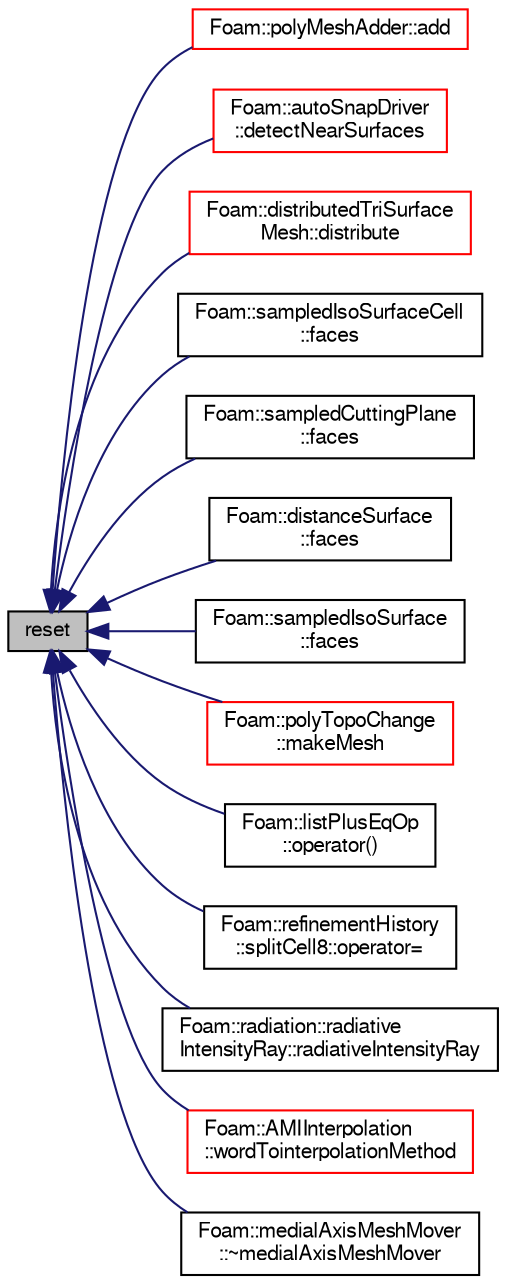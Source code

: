 digraph "reset"
{
  bgcolor="transparent";
  edge [fontname="FreeSans",fontsize="10",labelfontname="FreeSans",labelfontsize="10"];
  node [fontname="FreeSans",fontsize="10",shape=record];
  rankdir="LR";
  Node70 [label="reset",height=0.2,width=0.4,color="black", fillcolor="grey75", style="filled", fontcolor="black"];
  Node70 -> Node71 [dir="back",color="midnightblue",fontsize="10",style="solid",fontname="FreeSans"];
  Node71 [label="Foam::polyMeshAdder::add",height=0.2,width=0.4,color="red",URL="$a21594.html#a24c9d73a4265ffdfd8fd7fc1c73a1cdc",tooltip="Add two polyMeshes. Returns new polyMesh and map construct. "];
  Node70 -> Node83 [dir="back",color="midnightblue",fontsize="10",style="solid",fontname="FreeSans"];
  Node83 [label="Foam::autoSnapDriver\l::detectNearSurfaces",height=0.2,width=0.4,color="red",URL="$a24622.html#a03198aa35e22c16271a36768040a8c11",tooltip="Per patch point override displacement if in gap situation. "];
  Node70 -> Node90 [dir="back",color="midnightblue",fontsize="10",style="solid",fontname="FreeSans"];
  Node90 [label="Foam::distributedTriSurface\lMesh::distribute",height=0.2,width=0.4,color="red",URL="$a28642.html#a30b981a389a43e4853d4dec45e4e5edb",tooltip="Set bounds of surface. Bounds currently set as list of. "];
  Node70 -> Node100 [dir="back",color="midnightblue",fontsize="10",style="solid",fontname="FreeSans"];
  Node100 [label="Foam::sampledIsoSurfaceCell\l::faces",height=0.2,width=0.4,color="black",URL="$a29358.html#aa868d7b4e3ea469f782b898b8982c8af",tooltip="Faces of surface. "];
  Node70 -> Node101 [dir="back",color="midnightblue",fontsize="10",style="solid",fontname="FreeSans"];
  Node101 [label="Foam::sampledCuttingPlane\l::faces",height=0.2,width=0.4,color="black",URL="$a29362.html#aa868d7b4e3ea469f782b898b8982c8af",tooltip="Faces of surface. "];
  Node70 -> Node102 [dir="back",color="midnightblue",fontsize="10",style="solid",fontname="FreeSans"];
  Node102 [label="Foam::distanceSurface\l::faces",height=0.2,width=0.4,color="black",URL="$a29342.html#aa868d7b4e3ea469f782b898b8982c8af",tooltip="Faces of surface. "];
  Node70 -> Node103 [dir="back",color="midnightblue",fontsize="10",style="solid",fontname="FreeSans"];
  Node103 [label="Foam::sampledIsoSurface\l::faces",height=0.2,width=0.4,color="black",URL="$a29354.html#aa868d7b4e3ea469f782b898b8982c8af",tooltip="Faces of surface. "];
  Node70 -> Node104 [dir="back",color="midnightblue",fontsize="10",style="solid",fontname="FreeSans"];
  Node104 [label="Foam::polyTopoChange\l::makeMesh",height=0.2,width=0.4,color="red",URL="$a21678.html#a53cd346c4116b75d2e9540d07c212149",tooltip="Create new mesh with old mesh patches. "];
  Node70 -> Node214 [dir="back",color="midnightblue",fontsize="10",style="solid",fontname="FreeSans"];
  Node214 [label="Foam::listPlusEqOp\l::operator()",height=0.2,width=0.4,color="black",URL="$a24626.html#a2bca5855a51bffee2f0fe2aacc4aba10"];
  Node70 -> Node215 [dir="back",color="midnightblue",fontsize="10",style="solid",fontname="FreeSans"];
  Node215 [label="Foam::refinementHistory\l::splitCell8::operator=",height=0.2,width=0.4,color="black",URL="$a21694.html#a31e308f13ca1f8b146c5b81c8e9605ae",tooltip="Copy operator since autoPtr otherwise &#39;steals&#39; storage. "];
  Node70 -> Node216 [dir="back",color="midnightblue",fontsize="10",style="solid",fontname="FreeSans"];
  Node216 [label="Foam::radiation::radiative\lIntensityRay::radiativeIntensityRay",height=0.2,width=0.4,color="black",URL="$a30026.html#a8ff1f62493fd44fbfb25c919f14bdc70",tooltip="Construct form components. "];
  Node70 -> Node217 [dir="back",color="midnightblue",fontsize="10",style="solid",fontname="FreeSans"];
  Node217 [label="Foam::AMIInterpolation\l::wordTointerpolationMethod",height=0.2,width=0.4,color="red",URL="$a24866.html#a60e3ed16ffdfe716b129e1e10820c506",tooltip="Convert word to interpolationMethod. "];
  Node70 -> Node220 [dir="back",color="midnightblue",fontsize="10",style="solid",fontname="FreeSans"];
  Node220 [label="Foam::medialAxisMeshMover\l::~medialAxisMeshMover",height=0.2,width=0.4,color="black",URL="$a24654.html#a03eb6ed57214533ca9c7282a850b1ea3"];
}
